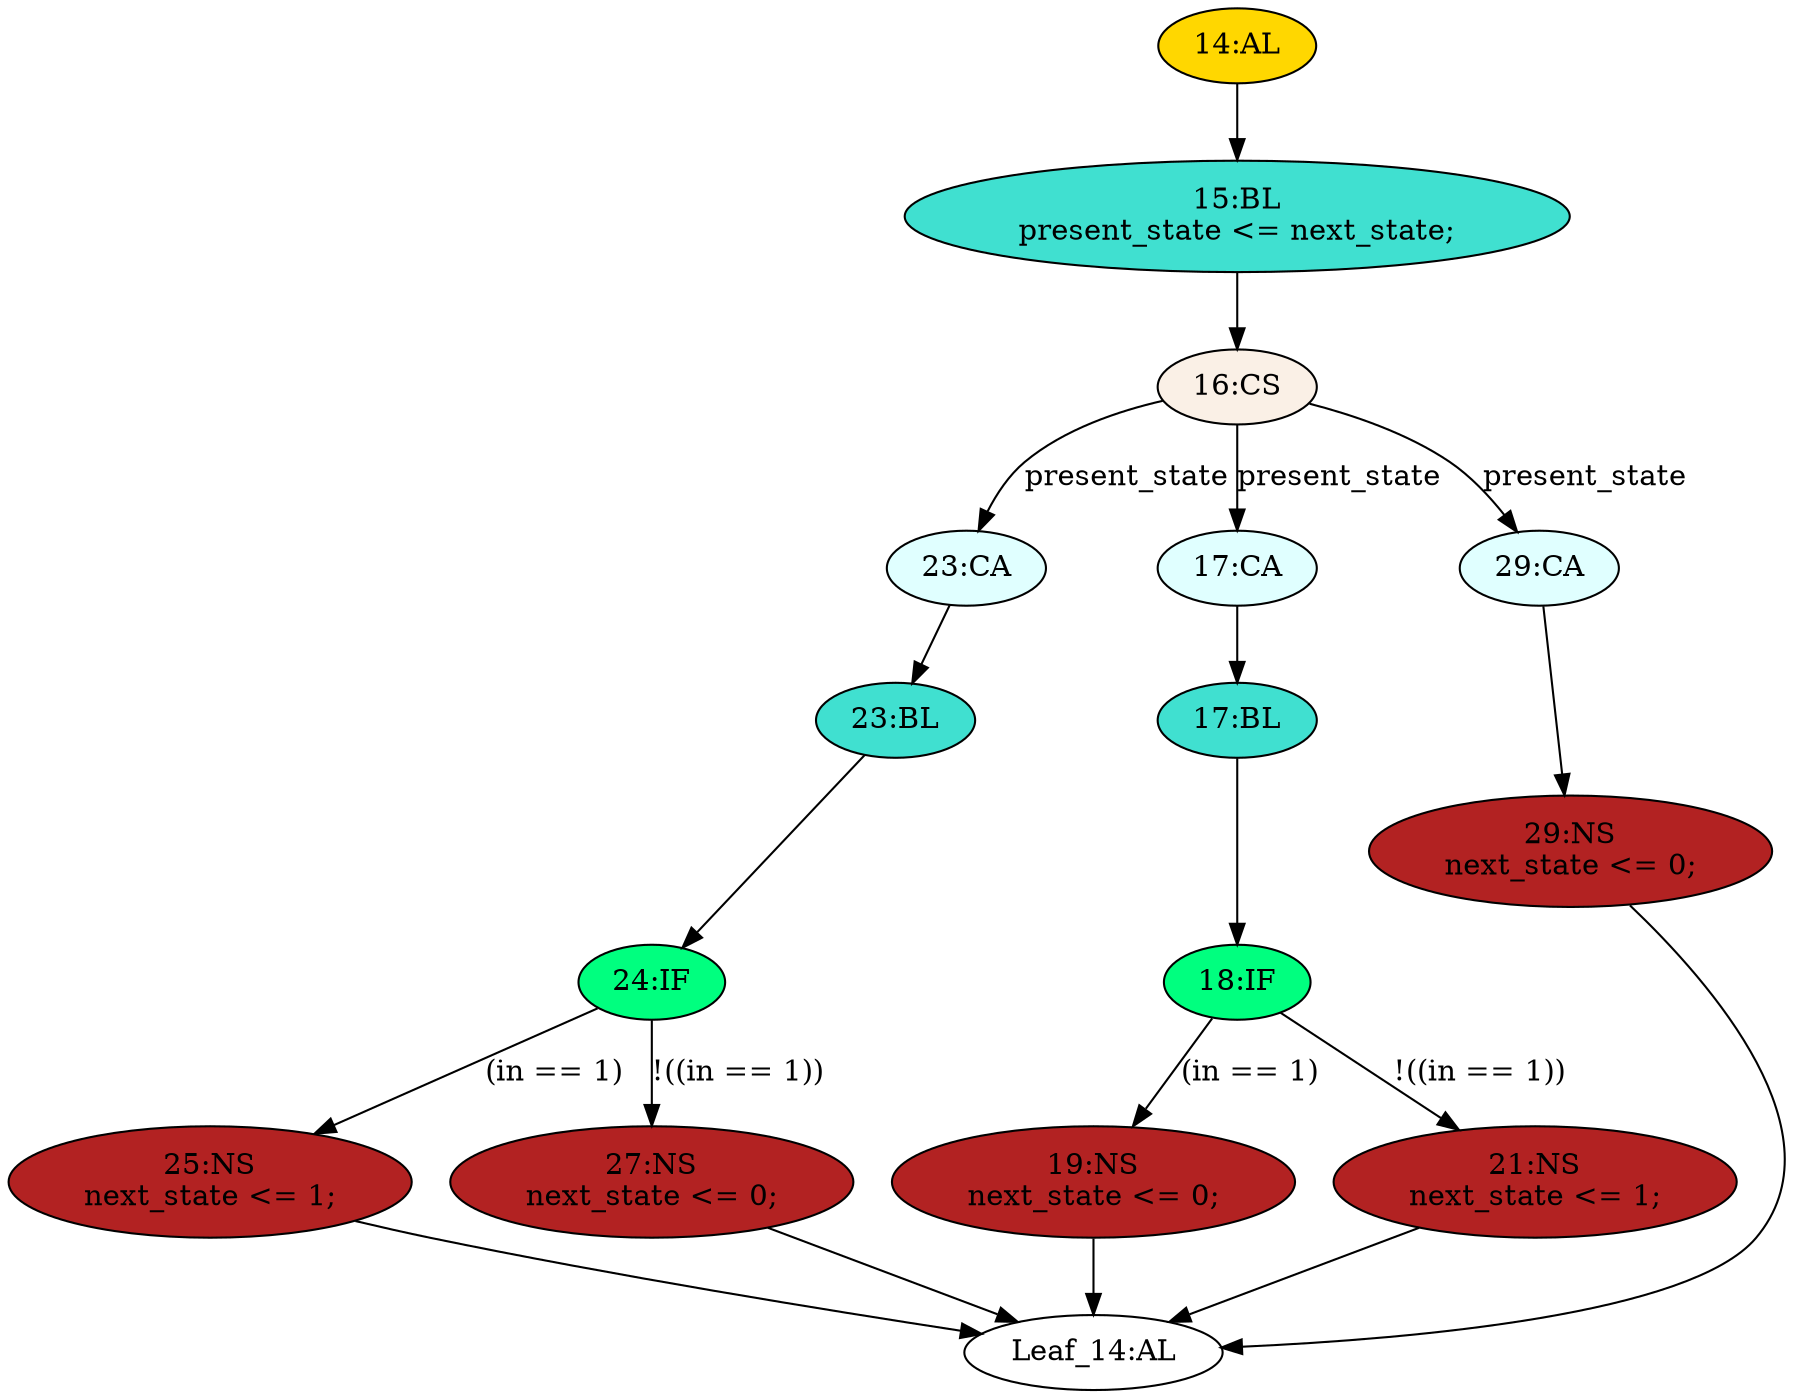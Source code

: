 strict digraph "" {
	node [label="\N"];
	"23:CA"	[ast="<pyverilog.vparser.ast.Case object at 0x7f7300d68210>",
		fillcolor=lightcyan,
		label="23:CA",
		statements="[]",
		style=filled,
		typ=Case];
	"23:BL"	[ast="<pyverilog.vparser.ast.Block object at 0x7f7300d68290>",
		fillcolor=turquoise,
		label="23:BL",
		statements="[]",
		style=filled,
		typ=Block];
	"23:CA" -> "23:BL"	[cond="[]",
		lineno=None];
	"16:CS"	[ast="<pyverilog.vparser.ast.CaseStatement object at 0x7f7300d61d50>",
		fillcolor=linen,
		label="16:CS",
		statements="[]",
		style=filled,
		typ=CaseStatement];
	"16:CS" -> "23:CA"	[cond="['present_state']",
		label=present_state,
		lineno=16];
	"17:CA"	[ast="<pyverilog.vparser.ast.Case object at 0x7f7300d61e50>",
		fillcolor=lightcyan,
		label="17:CA",
		statements="[]",
		style=filled,
		typ=Case];
	"16:CS" -> "17:CA"	[cond="['present_state']",
		label=present_state,
		lineno=16];
	"29:CA"	[ast="<pyverilog.vparser.ast.Case object at 0x7f7300d68650>",
		fillcolor=lightcyan,
		label="29:CA",
		statements="[]",
		style=filled,
		typ=Case];
	"16:CS" -> "29:CA"	[cond="['present_state']",
		label=present_state,
		lineno=16];
	"17:BL"	[ast="<pyverilog.vparser.ast.Block object at 0x7f7300d61ed0>",
		fillcolor=turquoise,
		label="17:BL",
		statements="[]",
		style=filled,
		typ=Block];
	"17:CA" -> "17:BL"	[cond="[]",
		lineno=None];
	"15:BL"	[ast="<pyverilog.vparser.ast.Block object at 0x7f7300d68990>",
		fillcolor=turquoise,
		label="15:BL
present_state <= next_state;",
		statements="[<pyverilog.vparser.ast.NonblockingSubstitution object at 0x7f7300d68810>]",
		style=filled,
		typ=Block];
	"15:BL" -> "16:CS"	[cond="[]",
		lineno=None];
	"18:IF"	[ast="<pyverilog.vparser.ast.IfStatement object at 0x7f7300d61f10>",
		fillcolor=springgreen,
		label="18:IF",
		statements="[]",
		style=filled,
		typ=IfStatement];
	"17:BL" -> "18:IF"	[cond="[]",
		lineno=None];
	"19:NS"	[ast="<pyverilog.vparser.ast.NonblockingSubstitution object at 0x7f7300d61210>",
		fillcolor=firebrick,
		label="19:NS
next_state <= 0;",
		statements="[<pyverilog.vparser.ast.NonblockingSubstitution object at 0x7f7300d61210>]",
		style=filled,
		typ=NonblockingSubstitution];
	"18:IF" -> "19:NS"	[cond="['in']",
		label="(in == 1)",
		lineno=18];
	"21:NS"	[ast="<pyverilog.vparser.ast.NonblockingSubstitution object at 0x7f7300d61f90>",
		fillcolor=firebrick,
		label="21:NS
next_state <= 1;",
		statements="[<pyverilog.vparser.ast.NonblockingSubstitution object at 0x7f7300d61f90>]",
		style=filled,
		typ=NonblockingSubstitution];
	"18:IF" -> "21:NS"	[cond="['in']",
		label="!((in == 1))",
		lineno=18];
	"14:AL"	[ast="<pyverilog.vparser.ast.Always object at 0x7f7300d689d0>",
		clk_sens=True,
		fillcolor=gold,
		label="14:AL",
		sens="['clk']",
		statements="[]",
		style=filled,
		typ=Always,
		use_var="['next_state', 'present_state', 'in']"];
	"14:AL" -> "15:BL"	[cond="[]",
		lineno=None];
	"Leaf_14:AL"	[def_var="['present_state', 'next_state']",
		label="Leaf_14:AL"];
	"19:NS" -> "Leaf_14:AL"	[cond="[]",
		lineno=None];
	"25:NS"	[ast="<pyverilog.vparser.ast.NonblockingSubstitution object at 0x7f7300d68450>",
		fillcolor=firebrick,
		label="25:NS
next_state <= 1;",
		statements="[<pyverilog.vparser.ast.NonblockingSubstitution object at 0x7f7300d68450>]",
		style=filled,
		typ=NonblockingSubstitution];
	"25:NS" -> "Leaf_14:AL"	[cond="[]",
		lineno=None];
	"24:IF"	[ast="<pyverilog.vparser.ast.IfStatement object at 0x7f7300d682d0>",
		fillcolor=springgreen,
		label="24:IF",
		statements="[]",
		style=filled,
		typ=IfStatement];
	"24:IF" -> "25:NS"	[cond="['in']",
		label="(in == 1)",
		lineno=24];
	"27:NS"	[ast="<pyverilog.vparser.ast.NonblockingSubstitution object at 0x7f7300d68310>",
		fillcolor=firebrick,
		label="27:NS
next_state <= 0;",
		statements="[<pyverilog.vparser.ast.NonblockingSubstitution object at 0x7f7300d68310>]",
		style=filled,
		typ=NonblockingSubstitution];
	"24:IF" -> "27:NS"	[cond="['in']",
		label="!((in == 1))",
		lineno=24];
	"29:NS"	[ast="<pyverilog.vparser.ast.NonblockingSubstitution object at 0x7f7300d68690>",
		fillcolor=firebrick,
		label="29:NS
next_state <= 0;",
		statements="[<pyverilog.vparser.ast.NonblockingSubstitution object at 0x7f7300d68690>]",
		style=filled,
		typ=NonblockingSubstitution];
	"29:CA" -> "29:NS"	[cond="[]",
		lineno=None];
	"29:NS" -> "Leaf_14:AL"	[cond="[]",
		lineno=None];
	"27:NS" -> "Leaf_14:AL"	[cond="[]",
		lineno=None];
	"23:BL" -> "24:IF"	[cond="[]",
		lineno=None];
	"21:NS" -> "Leaf_14:AL"	[cond="[]",
		lineno=None];
}
